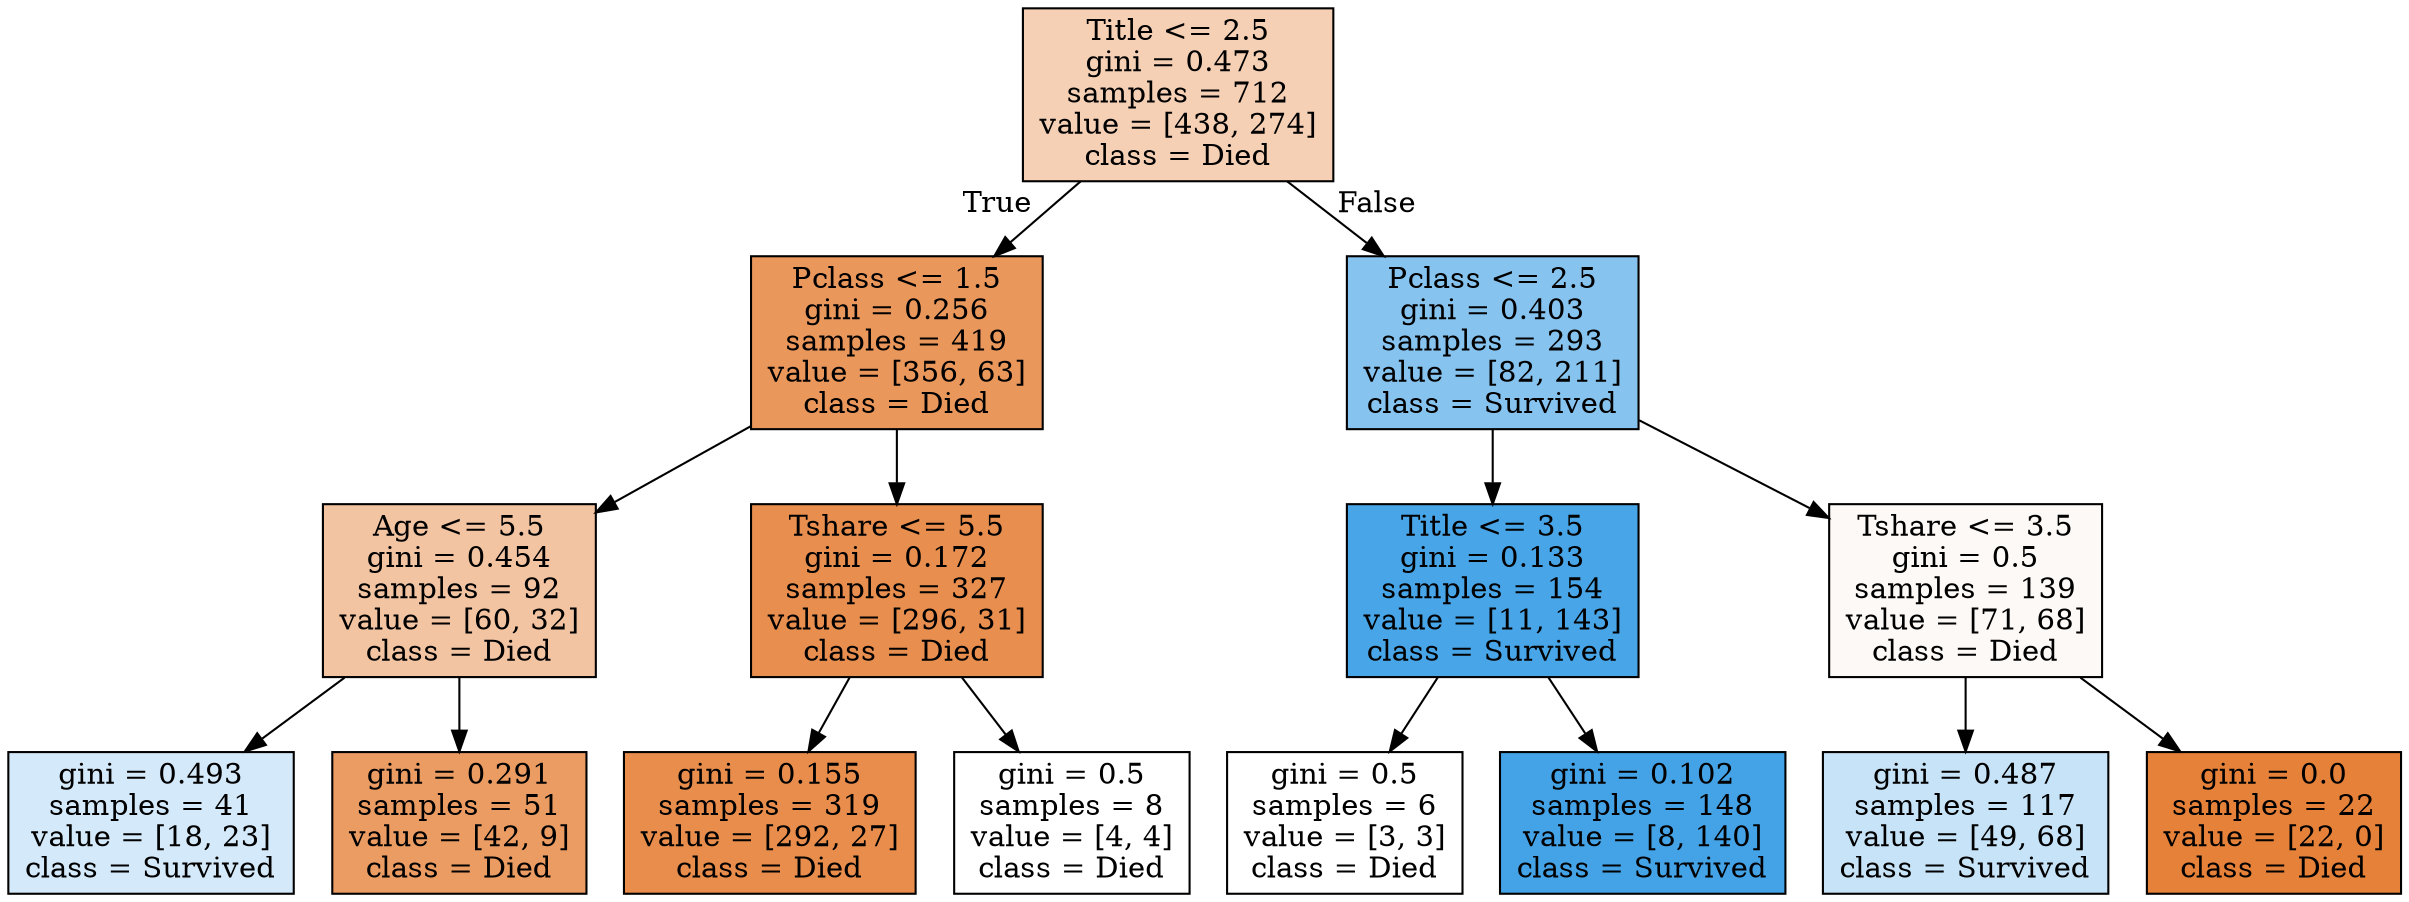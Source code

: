 digraph Tree {
node [shape=box, style="filled", color="black"] ;
0 [label="Title <= 2.5\ngini = 0.473\nsamples = 712\nvalue = [438, 274]\nclass = Died", fillcolor="#e581395f"] ;
1 [label="Pclass <= 1.5\ngini = 0.256\nsamples = 419\nvalue = [356, 63]\nclass = Died", fillcolor="#e58139d2"] ;
0 -> 1 [labeldistance=2.5, labelangle=45, headlabel="True"] ;
2 [label="Age <= 5.5\ngini = 0.454\nsamples = 92\nvalue = [60, 32]\nclass = Died", fillcolor="#e5813977"] ;
1 -> 2 ;
3 [label="gini = 0.493\nsamples = 41\nvalue = [18, 23]\nclass = Survived", fillcolor="#399de537"] ;
2 -> 3 ;
4 [label="gini = 0.291\nsamples = 51\nvalue = [42, 9]\nclass = Died", fillcolor="#e58139c8"] ;
2 -> 4 ;
5 [label="Tshare <= 5.5\ngini = 0.172\nsamples = 327\nvalue = [296, 31]\nclass = Died", fillcolor="#e58139e4"] ;
1 -> 5 ;
6 [label="gini = 0.155\nsamples = 319\nvalue = [292, 27]\nclass = Died", fillcolor="#e58139e7"] ;
5 -> 6 ;
7 [label="gini = 0.5\nsamples = 8\nvalue = [4, 4]\nclass = Died", fillcolor="#e5813900"] ;
5 -> 7 ;
8 [label="Pclass <= 2.5\ngini = 0.403\nsamples = 293\nvalue = [82, 211]\nclass = Survived", fillcolor="#399de59c"] ;
0 -> 8 [labeldistance=2.5, labelangle=-45, headlabel="False"] ;
9 [label="Title <= 3.5\ngini = 0.133\nsamples = 154\nvalue = [11, 143]\nclass = Survived", fillcolor="#399de5eb"] ;
8 -> 9 ;
10 [label="gini = 0.5\nsamples = 6\nvalue = [3, 3]\nclass = Died", fillcolor="#e5813900"] ;
9 -> 10 ;
11 [label="gini = 0.102\nsamples = 148\nvalue = [8, 140]\nclass = Survived", fillcolor="#399de5f0"] ;
9 -> 11 ;
12 [label="Tshare <= 3.5\ngini = 0.5\nsamples = 139\nvalue = [71, 68]\nclass = Died", fillcolor="#e581390b"] ;
8 -> 12 ;
13 [label="gini = 0.487\nsamples = 117\nvalue = [49, 68]\nclass = Survived", fillcolor="#399de547"] ;
12 -> 13 ;
14 [label="gini = 0.0\nsamples = 22\nvalue = [22, 0]\nclass = Died", fillcolor="#e58139ff"] ;
12 -> 14 ;
}